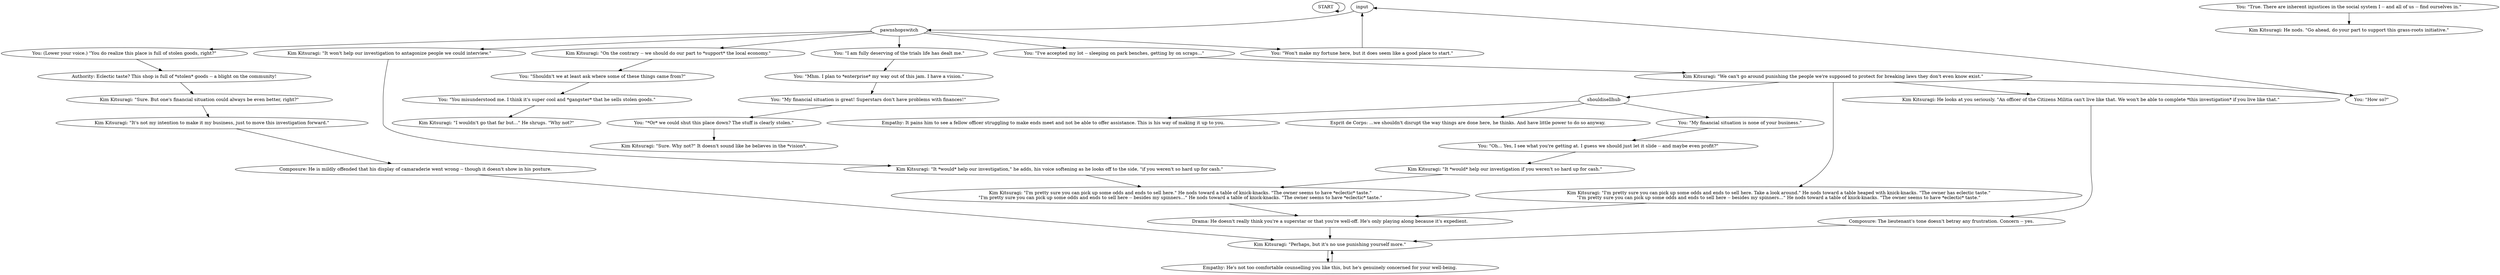 # KIM SWITCH / PAWNSHOP
# Kim suggests you can get money by selling things here.
# ==================================================
digraph G {
	  0 [label="START"];
	  1 [label="input"];
	  2 [label="Kim Kitsuragi: \"I'm pretty sure you can pick up some odds and ends to sell here.\" He nods toward a table of knick-knacks. \"The owner seems to have *eclectic* taste.\"\n\"I'm pretty sure you can pick up some odds and ends to sell here -- besides my spinners...\" He nods toward a table of knick-knacks. \"The owner seems to have *eclectic* taste.\""];
	  3 [label="Empathy: It pains him to see a fellow officer struggling to make ends meet and not be able to offer assistance. This is his way of making it up to you."];
	  4 [label="You: \"*Or* we could shut this place down? The stuff is clearly stolen.\""];
	  5 [label="Kim Kitsuragi: \"Sure. But one's financial situation could always be even better, right?\""];
	  6 [label="shouldisellhub"];
	  7 [label="You: \"You misunderstood me. I think it's super cool and *gangster* that he sells stolen goods.\""];
	  8 [label="Kim Kitsuragi: \"It won't help our investigation to antagonize people we could interview.\""];
	  9 [label="You: \"My financial situation is great! Superstars don't have problems with finances!\""];
	  10 [label="Kim Kitsuragi: \"Sure. Why not?\" It doesn't sound like he believes in the *vision*."];
	  11 [label="Kim Kitsuragi: \"On the contrary -- we should do our part to *support* the local economy.\""];
	  12 [label="You: \"My financial situation is none of your business.\""];
	  13 [label="You: \"Mhm. I plan to *enterprise* my way out of this jam. I have a vision.\""];
	  14 [label="Kim Kitsuragi: \"Perhaps, but it's no use punishing yourself more.\""];
	  15 [label="Kim Kitsuragi: \"I'm pretty sure you can pick up some odds and ends to sell here. Take a look around.\" He nods toward a table heaped with knick-knacks. \"The owner has eclectic taste.\"\n\"I'm pretty sure you can pick up some odds and ends to sell here -- besides my spinners...\" He nods toward a table of knick-knacks. \"The owner seems to have *eclectic* taste.\""];
	  16 [label="You: \"Oh... Yes, I see what you're getting at. I guess we should just let it slide -- and maybe even profit?\""];
	  17 [label="Kim Kitsuragi: \"It's not my intention to make it my business, just to move this investigation forward.\""];
	  18 [label="Drama: He doesn't really think you're a superstar or that you're well-off. He's only playing along because it's expedient."];
	  19 [label="Authority: Eclectic taste? This shop is full of *stolen* goods -- a blight on the community!"];
	  20 [label="Kim Kitsuragi: \"We can't go around punishing the people we're supposed to protect for breaking laws they don't even know exist.\""];
	  21 [label="Kim Kitsuragi: He looks at you seriously. \"An officer of the Citizens Militia can't live like that. We won't be able to complete *this investigation* if you live like that.\""];
	  22 [label="You: \"Shouldn't we at least ask where some of these things came from?\""];
	  23 [label="Esprit de Corps: ...we shouldn't disrupt the way things are done here, he thinks. And have little power to do so anyway."];
	  24 [label="You: (Lower your voice.) \"You do realize this place is full of stolen goods, right?\""];
	  25 [label="You: \"How so?\""];
	  26 [label="You: \"True. There are inherent injustices in the social system I -- and all of us -- find ourselves in.\""];
	  27 [label="You: \"I am fully deserving of the trials life has dealt me.\""];
	  28 [label="Composure: The lieutenant's tone doesn't betray any frustration. Concern -- yes."];
	  29 [label="pawnshopswitch"];
	  30 [label="You: \"Won't make my fortune here, but it does seem like a good place to start.\""];
	  31 [label="Kim Kitsuragi: \"It *would* help our investigation,\" he adds, his voice softening as he looks off to the side, \"if you weren't so hard up for cash.\""];
	  32 [label="Empathy: He's not too comfortable counselling you like this, but he's genuinely concerned for your well-being."];
	  33 [label="Kim Kitsuragi: \"I wouldn't go that far but...\" He shrugs. \"Why not?\""];
	  34 [label="Kim Kitsuragi: He nods. \"Go ahead, do your part to support this grass-roots initiative.\""];
	  35 [label="Kim Kitsuragi: \"It *would* help our investigation if you weren't so hard up for cash.\""];
	  36 [label="You: \"I've accepted my lot -- sleeping on park benches, getting by on scraps...\""];
	  37 [label="Composure: He is mildly offended that his display of camaraderie went wrong -- though it doesn't show in his posture."];
	  0 -> 0
	  1 -> 29
	  2 -> 18
	  4 -> 10
	  5 -> 17
	  6 -> 3
	  6 -> 12
	  6 -> 23
	  7 -> 33
	  8 -> 31
	  9 -> 4
	  11 -> 22
	  12 -> 16
	  13 -> 9
	  14 -> 32
	  15 -> 18
	  16 -> 35
	  17 -> 37
	  18 -> 14
	  19 -> 5
	  20 -> 25
	  20 -> 21
	  20 -> 6
	  20 -> 15
	  21 -> 28
	  22 -> 7
	  24 -> 19
	  25 -> 1
	  26 -> 34
	  27 -> 13
	  28 -> 14
	  29 -> 36
	  29 -> 8
	  29 -> 11
	  29 -> 24
	  29 -> 27
	  29 -> 30
	  30 -> 1
	  31 -> 2
	  32 -> 14
	  35 -> 2
	  36 -> 20
	  37 -> 14
}

